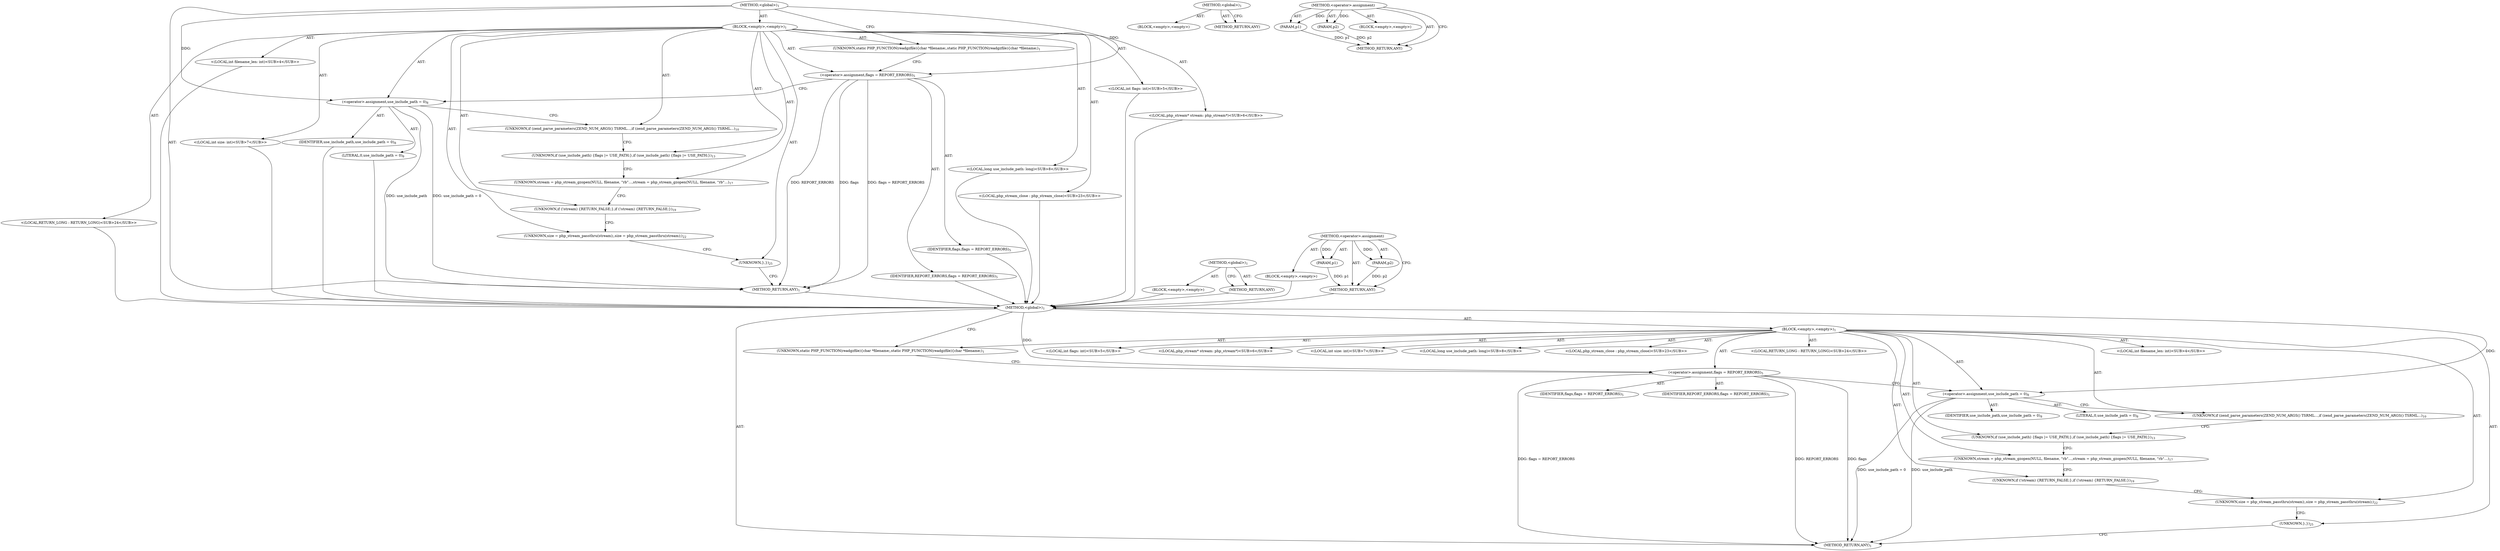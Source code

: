 digraph "&lt;operator&gt;.assignment" {
vulnerable_6 [label=<(METHOD,&lt;global&gt;)<SUB>1</SUB>>];
vulnerable_7 [label=<(BLOCK,&lt;empty&gt;,&lt;empty&gt;)<SUB>1</SUB>>];
vulnerable_8 [label=<(UNKNOWN,static PHP_FUNCTION(readgzfile)
{
	char *filename;,static PHP_FUNCTION(readgzfile)
{
	char *filename;)<SUB>1</SUB>>];
vulnerable_9 [label="<(LOCAL,int filename_len: int)<SUB>4</SUB>>"];
vulnerable_10 [label="<(LOCAL,int flags: int)<SUB>5</SUB>>"];
vulnerable_11 [label=<(&lt;operator&gt;.assignment,flags = REPORT_ERRORS)<SUB>5</SUB>>];
vulnerable_12 [label=<(IDENTIFIER,flags,flags = REPORT_ERRORS)<SUB>5</SUB>>];
vulnerable_13 [label=<(IDENTIFIER,REPORT_ERRORS,flags = REPORT_ERRORS)<SUB>5</SUB>>];
vulnerable_14 [label="<(LOCAL,php_stream* stream: php_stream*)<SUB>6</SUB>>"];
vulnerable_15 [label="<(LOCAL,int size: int)<SUB>7</SUB>>"];
vulnerable_16 [label="<(LOCAL,long use_include_path: long)<SUB>8</SUB>>"];
vulnerable_17 [label=<(&lt;operator&gt;.assignment,use_include_path = 0)<SUB>8</SUB>>];
vulnerable_18 [label=<(IDENTIFIER,use_include_path,use_include_path = 0)<SUB>8</SUB>>];
vulnerable_19 [label=<(LITERAL,0,use_include_path = 0)<SUB>8</SUB>>];
vulnerable_20 [label=<(UNKNOWN,if (zend_parse_parameters(ZEND_NUM_ARGS() TSRML...,if (zend_parse_parameters(ZEND_NUM_ARGS() TSRML...)<SUB>10</SUB>>];
vulnerable_21 [label=<(UNKNOWN,if (use_include_path) {
		flags |= USE_PATH;
	},if (use_include_path) {
		flags |= USE_PATH;
	})<SUB>13</SUB>>];
vulnerable_22 [label=<(UNKNOWN,stream = php_stream_gzopen(NULL, filename, &quot;rb&quot;...,stream = php_stream_gzopen(NULL, filename, &quot;rb&quot;...)<SUB>17</SUB>>];
vulnerable_23 [label=<(UNKNOWN,if (!stream) {
		RETURN_FALSE;
	},if (!stream) {
		RETURN_FALSE;
	})<SUB>19</SUB>>];
vulnerable_24 [label=<(UNKNOWN,size = php_stream_passthru(stream);,size = php_stream_passthru(stream);)<SUB>22</SUB>>];
vulnerable_25 [label="<(LOCAL,php_stream_close : php_stream_close)<SUB>23</SUB>>"];
vulnerable_26 [label="<(LOCAL,RETURN_LONG : RETURN_LONG)<SUB>24</SUB>>"];
vulnerable_27 [label=<(UNKNOWN,},})<SUB>25</SUB>>];
vulnerable_28 [label=<(METHOD_RETURN,ANY)<SUB>1</SUB>>];
vulnerable_43 [label=<(METHOD,&lt;global&gt;)<SUB>1</SUB>>];
vulnerable_44 [label=<(BLOCK,&lt;empty&gt;,&lt;empty&gt;)>];
vulnerable_45 [label=<(METHOD_RETURN,ANY)>];
vulnerable_49 [label=<(METHOD,&lt;operator&gt;.assignment)>];
vulnerable_50 [label=<(PARAM,p1)>];
vulnerable_51 [label=<(PARAM,p2)>];
vulnerable_52 [label=<(BLOCK,&lt;empty&gt;,&lt;empty&gt;)>];
vulnerable_53 [label=<(METHOD_RETURN,ANY)>];
fixed_6 [label=<(METHOD,&lt;global&gt;)<SUB>1</SUB>>];
fixed_7 [label=<(BLOCK,&lt;empty&gt;,&lt;empty&gt;)<SUB>1</SUB>>];
fixed_8 [label=<(UNKNOWN,static PHP_FUNCTION(readgzfile)
{
	char *filename;,static PHP_FUNCTION(readgzfile)
{
	char *filename;)<SUB>1</SUB>>];
fixed_9 [label="<(LOCAL,int filename_len: int)<SUB>4</SUB>>"];
fixed_10 [label="<(LOCAL,int flags: int)<SUB>5</SUB>>"];
fixed_11 [label=<(&lt;operator&gt;.assignment,flags = REPORT_ERRORS)<SUB>5</SUB>>];
fixed_12 [label=<(IDENTIFIER,flags,flags = REPORT_ERRORS)<SUB>5</SUB>>];
fixed_13 [label=<(IDENTIFIER,REPORT_ERRORS,flags = REPORT_ERRORS)<SUB>5</SUB>>];
fixed_14 [label="<(LOCAL,php_stream* stream: php_stream*)<SUB>6</SUB>>"];
fixed_15 [label="<(LOCAL,int size: int)<SUB>7</SUB>>"];
fixed_16 [label="<(LOCAL,long use_include_path: long)<SUB>8</SUB>>"];
fixed_17 [label=<(&lt;operator&gt;.assignment,use_include_path = 0)<SUB>8</SUB>>];
fixed_18 [label=<(IDENTIFIER,use_include_path,use_include_path = 0)<SUB>8</SUB>>];
fixed_19 [label=<(LITERAL,0,use_include_path = 0)<SUB>8</SUB>>];
fixed_20 [label=<(UNKNOWN,if (zend_parse_parameters(ZEND_NUM_ARGS() TSRML...,if (zend_parse_parameters(ZEND_NUM_ARGS() TSRML...)<SUB>10</SUB>>];
fixed_21 [label=<(UNKNOWN,if (use_include_path) {
		flags |= USE_PATH;
	},if (use_include_path) {
		flags |= USE_PATH;
	})<SUB>13</SUB>>];
fixed_22 [label=<(UNKNOWN,stream = php_stream_gzopen(NULL, filename, &quot;rb&quot;...,stream = php_stream_gzopen(NULL, filename, &quot;rb&quot;...)<SUB>17</SUB>>];
fixed_23 [label=<(UNKNOWN,if (!stream) {
		RETURN_FALSE;
	},if (!stream) {
		RETURN_FALSE;
	})<SUB>19</SUB>>];
fixed_24 [label=<(UNKNOWN,size = php_stream_passthru(stream);,size = php_stream_passthru(stream);)<SUB>22</SUB>>];
fixed_25 [label="<(LOCAL,php_stream_close : php_stream_close)<SUB>23</SUB>>"];
fixed_26 [label="<(LOCAL,RETURN_LONG : RETURN_LONG)<SUB>24</SUB>>"];
fixed_27 [label=<(UNKNOWN,},})<SUB>25</SUB>>];
fixed_28 [label=<(METHOD_RETURN,ANY)<SUB>1</SUB>>];
fixed_43 [label=<(METHOD,&lt;global&gt;)<SUB>1</SUB>>];
fixed_44 [label=<(BLOCK,&lt;empty&gt;,&lt;empty&gt;)>];
fixed_45 [label=<(METHOD_RETURN,ANY)>];
fixed_49 [label=<(METHOD,&lt;operator&gt;.assignment)>];
fixed_50 [label=<(PARAM,p1)>];
fixed_51 [label=<(PARAM,p2)>];
fixed_52 [label=<(BLOCK,&lt;empty&gt;,&lt;empty&gt;)>];
fixed_53 [label=<(METHOD_RETURN,ANY)>];
vulnerable_6 -> vulnerable_7  [key=0, label="AST: "];
vulnerable_6 -> vulnerable_28  [key=0, label="AST: "];
vulnerable_6 -> vulnerable_8  [key=0, label="CFG: "];
vulnerable_6 -> vulnerable_11  [key=0, label="DDG: "];
vulnerable_6 -> vulnerable_17  [key=0, label="DDG: "];
vulnerable_7 -> vulnerable_8  [key=0, label="AST: "];
vulnerable_7 -> vulnerable_9  [key=0, label="AST: "];
vulnerable_7 -> vulnerable_10  [key=0, label="AST: "];
vulnerable_7 -> vulnerable_11  [key=0, label="AST: "];
vulnerable_7 -> vulnerable_14  [key=0, label="AST: "];
vulnerable_7 -> vulnerable_15  [key=0, label="AST: "];
vulnerable_7 -> vulnerable_16  [key=0, label="AST: "];
vulnerable_7 -> vulnerable_17  [key=0, label="AST: "];
vulnerable_7 -> vulnerable_20  [key=0, label="AST: "];
vulnerable_7 -> vulnerable_21  [key=0, label="AST: "];
vulnerable_7 -> vulnerable_22  [key=0, label="AST: "];
vulnerable_7 -> vulnerable_23  [key=0, label="AST: "];
vulnerable_7 -> vulnerable_24  [key=0, label="AST: "];
vulnerable_7 -> vulnerable_25  [key=0, label="AST: "];
vulnerable_7 -> vulnerable_26  [key=0, label="AST: "];
vulnerable_7 -> vulnerable_27  [key=0, label="AST: "];
vulnerable_8 -> vulnerable_11  [key=0, label="CFG: "];
vulnerable_9 -> fixed_6  [key=0];
vulnerable_10 -> fixed_6  [key=0];
vulnerable_11 -> vulnerable_12  [key=0, label="AST: "];
vulnerable_11 -> vulnerable_13  [key=0, label="AST: "];
vulnerable_11 -> vulnerable_17  [key=0, label="CFG: "];
vulnerable_11 -> vulnerable_28  [key=0, label="DDG: flags"];
vulnerable_11 -> vulnerable_28  [key=1, label="DDG: flags = REPORT_ERRORS"];
vulnerable_11 -> vulnerable_28  [key=2, label="DDG: REPORT_ERRORS"];
vulnerable_12 -> fixed_6  [key=0];
vulnerable_13 -> fixed_6  [key=0];
vulnerable_14 -> fixed_6  [key=0];
vulnerable_15 -> fixed_6  [key=0];
vulnerable_16 -> fixed_6  [key=0];
vulnerable_17 -> vulnerable_18  [key=0, label="AST: "];
vulnerable_17 -> vulnerable_19  [key=0, label="AST: "];
vulnerable_17 -> vulnerable_20  [key=0, label="CFG: "];
vulnerable_17 -> vulnerable_28  [key=0, label="DDG: use_include_path"];
vulnerable_17 -> vulnerable_28  [key=1, label="DDG: use_include_path = 0"];
vulnerable_18 -> fixed_6  [key=0];
vulnerable_19 -> fixed_6  [key=0];
vulnerable_20 -> vulnerable_21  [key=0, label="CFG: "];
vulnerable_21 -> vulnerable_22  [key=0, label="CFG: "];
vulnerable_22 -> vulnerable_23  [key=0, label="CFG: "];
vulnerable_23 -> vulnerable_24  [key=0, label="CFG: "];
vulnerable_24 -> vulnerable_27  [key=0, label="CFG: "];
vulnerable_25 -> fixed_6  [key=0];
vulnerable_26 -> fixed_6  [key=0];
vulnerable_27 -> vulnerable_28  [key=0, label="CFG: "];
vulnerable_28 -> fixed_6  [key=0];
vulnerable_43 -> vulnerable_44  [key=0, label="AST: "];
vulnerable_43 -> vulnerable_45  [key=0, label="AST: "];
vulnerable_43 -> vulnerable_45  [key=1, label="CFG: "];
vulnerable_44 -> fixed_6  [key=0];
vulnerable_45 -> fixed_6  [key=0];
vulnerable_49 -> vulnerable_50  [key=0, label="AST: "];
vulnerable_49 -> vulnerable_50  [key=1, label="DDG: "];
vulnerable_49 -> vulnerable_52  [key=0, label="AST: "];
vulnerable_49 -> vulnerable_51  [key=0, label="AST: "];
vulnerable_49 -> vulnerable_51  [key=1, label="DDG: "];
vulnerable_49 -> vulnerable_53  [key=0, label="AST: "];
vulnerable_49 -> vulnerable_53  [key=1, label="CFG: "];
vulnerable_50 -> vulnerable_53  [key=0, label="DDG: p1"];
vulnerable_51 -> vulnerable_53  [key=0, label="DDG: p2"];
vulnerable_52 -> fixed_6  [key=0];
vulnerable_53 -> fixed_6  [key=0];
fixed_6 -> fixed_7  [key=0, label="AST: "];
fixed_6 -> fixed_28  [key=0, label="AST: "];
fixed_6 -> fixed_8  [key=0, label="CFG: "];
fixed_6 -> fixed_11  [key=0, label="DDG: "];
fixed_6 -> fixed_17  [key=0, label="DDG: "];
fixed_7 -> fixed_8  [key=0, label="AST: "];
fixed_7 -> fixed_9  [key=0, label="AST: "];
fixed_7 -> fixed_10  [key=0, label="AST: "];
fixed_7 -> fixed_11  [key=0, label="AST: "];
fixed_7 -> fixed_14  [key=0, label="AST: "];
fixed_7 -> fixed_15  [key=0, label="AST: "];
fixed_7 -> fixed_16  [key=0, label="AST: "];
fixed_7 -> fixed_17  [key=0, label="AST: "];
fixed_7 -> fixed_20  [key=0, label="AST: "];
fixed_7 -> fixed_21  [key=0, label="AST: "];
fixed_7 -> fixed_22  [key=0, label="AST: "];
fixed_7 -> fixed_23  [key=0, label="AST: "];
fixed_7 -> fixed_24  [key=0, label="AST: "];
fixed_7 -> fixed_25  [key=0, label="AST: "];
fixed_7 -> fixed_26  [key=0, label="AST: "];
fixed_7 -> fixed_27  [key=0, label="AST: "];
fixed_8 -> fixed_11  [key=0, label="CFG: "];
fixed_11 -> fixed_12  [key=0, label="AST: "];
fixed_11 -> fixed_13  [key=0, label="AST: "];
fixed_11 -> fixed_17  [key=0, label="CFG: "];
fixed_11 -> fixed_28  [key=0, label="DDG: flags"];
fixed_11 -> fixed_28  [key=1, label="DDG: flags = REPORT_ERRORS"];
fixed_11 -> fixed_28  [key=2, label="DDG: REPORT_ERRORS"];
fixed_17 -> fixed_18  [key=0, label="AST: "];
fixed_17 -> fixed_19  [key=0, label="AST: "];
fixed_17 -> fixed_20  [key=0, label="CFG: "];
fixed_17 -> fixed_28  [key=0, label="DDG: use_include_path"];
fixed_17 -> fixed_28  [key=1, label="DDG: use_include_path = 0"];
fixed_20 -> fixed_21  [key=0, label="CFG: "];
fixed_21 -> fixed_22  [key=0, label="CFG: "];
fixed_22 -> fixed_23  [key=0, label="CFG: "];
fixed_23 -> fixed_24  [key=0, label="CFG: "];
fixed_24 -> fixed_27  [key=0, label="CFG: "];
fixed_27 -> fixed_28  [key=0, label="CFG: "];
fixed_43 -> fixed_44  [key=0, label="AST: "];
fixed_43 -> fixed_45  [key=0, label="AST: "];
fixed_43 -> fixed_45  [key=1, label="CFG: "];
fixed_49 -> fixed_50  [key=0, label="AST: "];
fixed_49 -> fixed_50  [key=1, label="DDG: "];
fixed_49 -> fixed_52  [key=0, label="AST: "];
fixed_49 -> fixed_51  [key=0, label="AST: "];
fixed_49 -> fixed_51  [key=1, label="DDG: "];
fixed_49 -> fixed_53  [key=0, label="AST: "];
fixed_49 -> fixed_53  [key=1, label="CFG: "];
fixed_50 -> fixed_53  [key=0, label="DDG: p1"];
fixed_51 -> fixed_53  [key=0, label="DDG: p2"];
}
